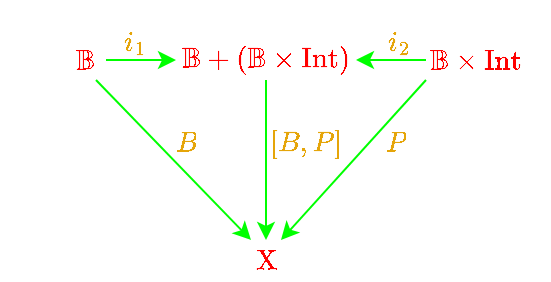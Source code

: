 <mxfile version="24.7.17">
  <diagram name="Page-1" id="8x4MicqjeGiNOcLGt8TJ">
    <mxGraphModel dx="766" dy="461" grid="1" gridSize="10" guides="1" tooltips="1" connect="1" arrows="1" fold="1" page="1" pageScale="1" pageWidth="850" pageHeight="1100" math="1" shadow="0">
      <root>
        <mxCell id="0" />
        <mxCell id="1" parent="0" />
        <mxCell id="F1cqkfS3BarPNqulVMXe-1" value="&lt;div&gt;$$\mathbb{B} + (\mathbb{B} \times \text{Int})$$&lt;/div&gt;" style="text;html=1;align=center;verticalAlign=middle;whiteSpace=wrap;rounded=0;fontColor=#ff0000;" parent="1" vertex="1">
          <mxGeometry x="375" y="140" width="90" height="20" as="geometry" />
        </mxCell>
        <mxCell id="F1cqkfS3BarPNqulVMXe-8" value="&lt;div&gt;$$\mathbb{B}$$&lt;/div&gt;" style="text;html=1;align=center;verticalAlign=middle;whiteSpace=wrap;rounded=0;fontColor=#ff0000;" parent="1" vertex="1">
          <mxGeometry x="320" y="140" width="20" height="20" as="geometry" />
        </mxCell>
        <mxCell id="F1cqkfS3BarPNqulVMXe-9" value="" style="endArrow=classic;html=1;rounded=0;fillColor=#ffe6cc;strokeColor=#00FF00;exitX=0.5;exitY=1;exitDx=0;exitDy=0;entryX=0.5;entryY=0;entryDx=0;entryDy=0;" parent="1" source="F1cqkfS3BarPNqulVMXe-1" target="F1cqkfS3BarPNqulVMXe-10" edge="1">
          <mxGeometry width="50" height="50" relative="1" as="geometry">
            <mxPoint x="400" y="300" as="sourcePoint" />
            <mxPoint x="420" y="240" as="targetPoint" />
          </mxGeometry>
        </mxCell>
        <mxCell id="F1cqkfS3BarPNqulVMXe-10" value="&lt;div&gt;$$\text{X}$$&lt;/div&gt;" style="text;html=1;align=center;verticalAlign=middle;whiteSpace=wrap;rounded=0;fontColor=#ff0000;" parent="1" vertex="1">
          <mxGeometry x="405" y="240" width="30" height="20" as="geometry" />
        </mxCell>
        <UserObject label="&lt;div&gt;$$[B,P]$$&lt;/div&gt;" placeholders="1" name="Variable" id="F1cqkfS3BarPNqulVMXe-17">
          <mxCell style="text;html=1;strokeColor=none;fillColor=none;align=center;verticalAlign=middle;whiteSpace=wrap;overflow=hidden;fontColor=#e5a50a;" parent="1" vertex="1">
            <mxGeometry x="420" y="170" width="40" height="40" as="geometry" />
          </mxCell>
        </UserObject>
        <mxCell id="35nxScrkit5S831spD8f-1" value="$$\mathbb{B} \times \text{Int}$$" style="text;html=1;align=center;verticalAlign=middle;whiteSpace=wrap;rounded=0;fontColor=#ff0000;" vertex="1" parent="1">
          <mxGeometry x="500" y="140" width="50" height="20" as="geometry" />
        </mxCell>
        <mxCell id="35nxScrkit5S831spD8f-3" value="" style="endArrow=classic;html=1;rounded=0;fillColor=#ffe6cc;strokeColor=#00FF00;exitX=0;exitY=1;exitDx=0;exitDy=0;entryX=0.75;entryY=0;entryDx=0;entryDy=0;" edge="1" parent="1" source="35nxScrkit5S831spD8f-1" target="F1cqkfS3BarPNqulVMXe-10">
          <mxGeometry width="50" height="50" relative="1" as="geometry">
            <mxPoint x="340" y="270" as="sourcePoint" />
            <mxPoint x="390" y="220" as="targetPoint" />
          </mxGeometry>
        </mxCell>
        <mxCell id="35nxScrkit5S831spD8f-4" value="" style="endArrow=classic;html=1;rounded=0;fillColor=#ffe6cc;strokeColor=#00FF00;exitX=0.75;exitY=1;exitDx=0;exitDy=0;entryX=0.25;entryY=0;entryDx=0;entryDy=0;" edge="1" parent="1" source="F1cqkfS3BarPNqulVMXe-8" target="F1cqkfS3BarPNqulVMXe-10">
          <mxGeometry width="50" height="50" relative="1" as="geometry">
            <mxPoint x="340" y="270" as="sourcePoint" />
            <mxPoint x="390" y="220" as="targetPoint" />
          </mxGeometry>
        </mxCell>
        <UserObject label="&lt;div&gt;$$B$$&lt;/div&gt;" placeholders="1" name="Variable" id="35nxScrkit5S831spD8f-5">
          <mxCell style="text;html=1;strokeColor=none;fillColor=none;align=center;verticalAlign=middle;whiteSpace=wrap;overflow=hidden;fontColor=#e5a50a;" vertex="1" parent="1">
            <mxGeometry x="360" y="170" width="40" height="40" as="geometry" />
          </mxCell>
        </UserObject>
        <UserObject label="&lt;div&gt;$$P$$&lt;/div&gt;" placeholders="1" name="Variable" id="35nxScrkit5S831spD8f-6">
          <mxCell style="text;html=1;strokeColor=none;fillColor=none;align=center;verticalAlign=middle;whiteSpace=wrap;overflow=hidden;fontColor=#e5a50a;" vertex="1" parent="1">
            <mxGeometry x="465" y="170" width="40" height="40" as="geometry" />
          </mxCell>
        </UserObject>
        <mxCell id="35nxScrkit5S831spD8f-8" value="" style="endArrow=classic;html=1;rounded=0;fillColor=#ffe6cc;strokeColor=#00FF00;exitX=1;exitY=0.5;exitDx=0;exitDy=0;entryX=0;entryY=0.5;entryDx=0;entryDy=0;" edge="1" parent="1" source="F1cqkfS3BarPNqulVMXe-8" target="F1cqkfS3BarPNqulVMXe-1">
          <mxGeometry width="50" height="50" relative="1" as="geometry">
            <mxPoint x="340" y="270" as="sourcePoint" />
            <mxPoint x="390" y="220" as="targetPoint" />
          </mxGeometry>
        </mxCell>
        <mxCell id="35nxScrkit5S831spD8f-9" value="" style="endArrow=classic;html=1;rounded=0;fillColor=#ffe6cc;strokeColor=#00FF00;exitX=0;exitY=0.5;exitDx=0;exitDy=0;entryX=1;entryY=0.5;entryDx=0;entryDy=0;" edge="1" parent="1" source="35nxScrkit5S831spD8f-1" target="F1cqkfS3BarPNqulVMXe-1">
          <mxGeometry width="50" height="50" relative="1" as="geometry">
            <mxPoint x="340" y="270" as="sourcePoint" />
            <mxPoint x="390" y="220" as="targetPoint" />
          </mxGeometry>
        </mxCell>
        <UserObject label="&lt;div&gt;$$i_1$$&lt;/div&gt;" placeholders="1" name="Variable" id="35nxScrkit5S831spD8f-11">
          <mxCell style="text;html=1;strokeColor=none;fillColor=none;align=center;verticalAlign=middle;whiteSpace=wrap;overflow=hidden;fontColor=#e5a50a;" vertex="1" parent="1">
            <mxGeometry x="335" y="120" width="40" height="40" as="geometry" />
          </mxCell>
        </UserObject>
        <UserObject label="&lt;div&gt;$$i_2$$&lt;/div&gt;" placeholders="1" name="Variable" id="35nxScrkit5S831spD8f-12">
          <mxCell style="text;html=1;strokeColor=none;fillColor=none;align=center;verticalAlign=middle;whiteSpace=wrap;overflow=hidden;fontColor=#e5a50a;" vertex="1" parent="1">
            <mxGeometry x="467" y="120" width="40" height="40" as="geometry" />
          </mxCell>
        </UserObject>
      </root>
    </mxGraphModel>
  </diagram>
</mxfile>
